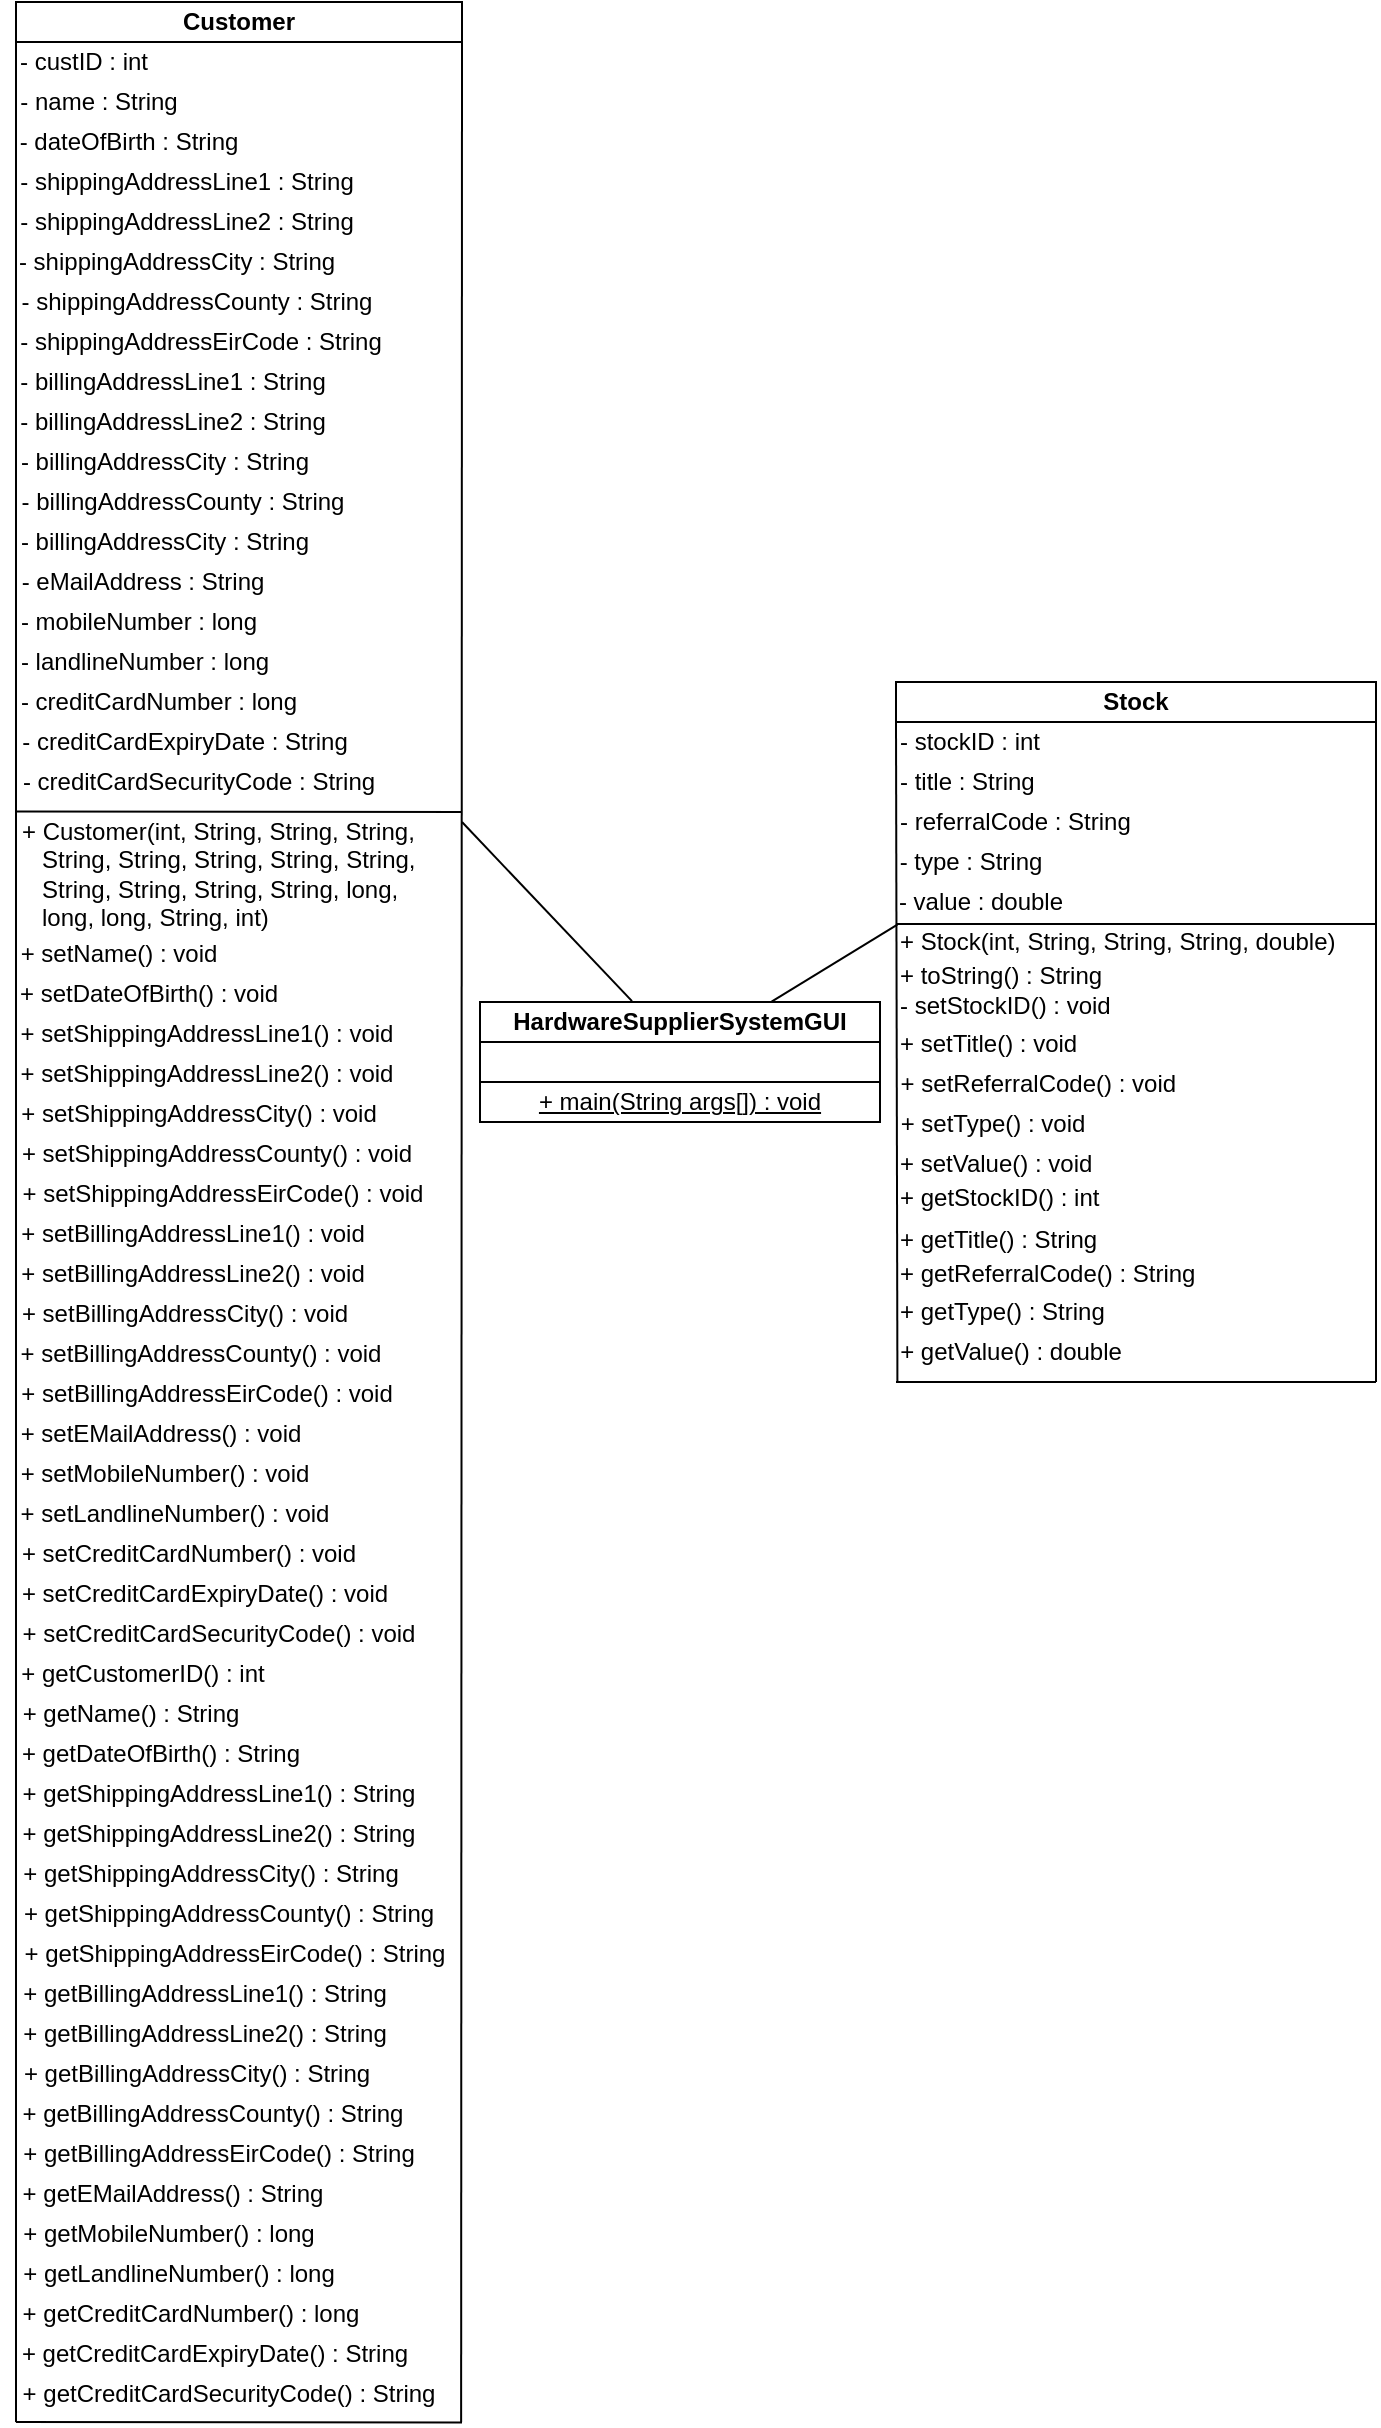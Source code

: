 <mxfile version="12.9.13" type="device"><diagram id="C5RBs43oDa-KdzZeNtuy" name="Page-1"><mxGraphModel dx="74" dy="131" grid="1" gridSize="10" guides="1" tooltips="1" connect="1" arrows="1" fold="1" page="1" pageScale="1" pageWidth="827" pageHeight="1169" math="0" shadow="0"><root><mxCell id="WIyWlLk6GJQsqaUBKTNV-0"/><mxCell id="WIyWlLk6GJQsqaUBKTNV-1" parent="WIyWlLk6GJQsqaUBKTNV-0"/><mxCell id="q73geES5cwskJ7KjDaLQ-2" value="&lt;b&gt;Customer&lt;/b&gt;" style="rounded=0;whiteSpace=wrap;html=1;strokeColor=#000000;" vertex="1" parent="WIyWlLk6GJQsqaUBKTNV-1"><mxGeometry x="37" width="223" height="20" as="geometry"/></mxCell><mxCell id="q73geES5cwskJ7KjDaLQ-3" value="&lt;b&gt;Stock&lt;/b&gt;" style="rounded=0;whiteSpace=wrap;html=1;strokeColor=#000000;" vertex="1" parent="WIyWlLk6GJQsqaUBKTNV-1"><mxGeometry x="477" y="340.0" width="240" height="20" as="geometry"/></mxCell><mxCell id="q73geES5cwskJ7KjDaLQ-4" style="edgeStyle=orthogonalEdgeStyle;rounded=0;orthogonalLoop=1;jettySize=auto;html=1;exitX=0.5;exitY=1;exitDx=0;exitDy=0;" edge="1" parent="WIyWlLk6GJQsqaUBKTNV-1"><mxGeometry relative="1" as="geometry"><mxPoint x="537" y="421.0" as="sourcePoint"/><mxPoint x="537" y="421.0" as="targetPoint"/></mxGeometry></mxCell><mxCell id="q73geES5cwskJ7KjDaLQ-7" value="" style="endArrow=none;html=1;exitX=0.067;exitY=1.25;exitDx=0;exitDy=0;exitPerimeter=0;" edge="1" parent="WIyWlLk6GJQsqaUBKTNV-1" source="q73geES5cwskJ7KjDaLQ-30"><mxGeometry width="50" height="50" relative="1" as="geometry"><mxPoint x="477" y="880" as="sourcePoint"/><mxPoint x="477" y="360.0" as="targetPoint"/></mxGeometry></mxCell><mxCell id="q73geES5cwskJ7KjDaLQ-8" value="- stockID : int" style="text;html=1;align=left;verticalAlign=middle;resizable=0;points=[];autosize=1;" vertex="1" parent="WIyWlLk6GJQsqaUBKTNV-1"><mxGeometry x="477" y="360.0" width="90" height="20" as="geometry"/></mxCell><mxCell id="q73geES5cwskJ7KjDaLQ-9" value="" style="endArrow=none;html=1;" edge="1" parent="WIyWlLk6GJQsqaUBKTNV-1"><mxGeometry width="50" height="50" relative="1" as="geometry"><mxPoint x="717" y="690" as="sourcePoint"/><mxPoint x="717" y="360.0" as="targetPoint"/></mxGeometry></mxCell><mxCell id="q73geES5cwskJ7KjDaLQ-10" value="- title : String" style="text;html=1;align=left;verticalAlign=middle;resizable=0;points=[];autosize=1;" vertex="1" parent="WIyWlLk6GJQsqaUBKTNV-1"><mxGeometry x="477" y="380.0" width="80" height="20" as="geometry"/></mxCell><mxCell id="q73geES5cwskJ7KjDaLQ-11" value="- referralCode : String" style="text;html=1;align=left;verticalAlign=middle;resizable=0;points=[];autosize=1;" vertex="1" parent="WIyWlLk6GJQsqaUBKTNV-1"><mxGeometry x="477" y="400.0" width="130" height="20" as="geometry"/></mxCell><mxCell id="q73geES5cwskJ7KjDaLQ-12" value="- type : String" style="text;html=1;align=center;verticalAlign=middle;resizable=0;points=[];autosize=1;" vertex="1" parent="WIyWlLk6GJQsqaUBKTNV-1"><mxGeometry x="469" y="420.0" width="90" height="20" as="geometry"/></mxCell><mxCell id="q73geES5cwskJ7KjDaLQ-13" value="- value : double" style="text;html=1;align=center;verticalAlign=middle;resizable=0;points=[];autosize=1;" vertex="1" parent="WIyWlLk6GJQsqaUBKTNV-1"><mxGeometry x="469" y="440.0" width="100" height="20" as="geometry"/></mxCell><mxCell id="q73geES5cwskJ7KjDaLQ-14" value="" style="endArrow=none;html=1;" edge="1" parent="WIyWlLk6GJQsqaUBKTNV-1"><mxGeometry width="50" height="50" relative="1" as="geometry"><mxPoint x="477" y="461.0" as="sourcePoint"/><mxPoint x="717" y="461.0" as="targetPoint"/></mxGeometry></mxCell><mxCell id="q73geES5cwskJ7KjDaLQ-15" value="+ Stock(int, String, String, String, double)" style="text;html=1;align=left;verticalAlign=middle;resizable=0;points=[];autosize=1;" vertex="1" parent="WIyWlLk6GJQsqaUBKTNV-1"><mxGeometry x="477" y="460.0" width="230" height="20" as="geometry"/></mxCell><mxCell id="q73geES5cwskJ7KjDaLQ-18" value="- setStockID() : void" style="text;html=1;align=left;verticalAlign=middle;resizable=0;points=[];autosize=1;" vertex="1" parent="WIyWlLk6GJQsqaUBKTNV-1"><mxGeometry x="477" y="492.0" width="120" height="20" as="geometry"/></mxCell><mxCell id="q73geES5cwskJ7KjDaLQ-21" value="+ setTitle() : void" style="text;html=1;align=left;verticalAlign=middle;resizable=0;points=[];autosize=1;" vertex="1" parent="WIyWlLk6GJQsqaUBKTNV-1"><mxGeometry x="477" y="511.0" width="100" height="20" as="geometry"/></mxCell><mxCell id="q73geES5cwskJ7KjDaLQ-22" value="&amp;nbsp;+ setReferralCode() : void" style="text;html=1;align=center;verticalAlign=middle;resizable=0;points=[];autosize=1;" vertex="1" parent="WIyWlLk6GJQsqaUBKTNV-1"><mxGeometry x="466" y="531" width="160" height="20" as="geometry"/></mxCell><mxCell id="q73geES5cwskJ7KjDaLQ-23" value="&amp;nbsp; &amp;nbsp;+ setType() : void" style="text;html=1;align=center;verticalAlign=middle;resizable=0;points=[];autosize=1;" vertex="1" parent="WIyWlLk6GJQsqaUBKTNV-1"><mxGeometry x="460" y="551" width="120" height="20" as="geometry"/></mxCell><mxCell id="q73geES5cwskJ7KjDaLQ-24" value="+ setValue() : void" style="text;html=1;align=left;verticalAlign=middle;resizable=0;points=[];autosize=1;" vertex="1" parent="WIyWlLk6GJQsqaUBKTNV-1"><mxGeometry x="477" y="571" width="110" height="20" as="geometry"/></mxCell><mxCell id="q73geES5cwskJ7KjDaLQ-25" value="" style="endArrow=none;html=1;" edge="1" parent="WIyWlLk6GJQsqaUBKTNV-1"><mxGeometry width="50" height="50" relative="1" as="geometry"><mxPoint x="477.0" y="690" as="sourcePoint"/><mxPoint x="717" y="690" as="targetPoint"/></mxGeometry></mxCell><mxCell id="q73geES5cwskJ7KjDaLQ-26" value="+ getStockID() : int" style="text;html=1;align=left;verticalAlign=middle;resizable=0;points=[];autosize=1;" vertex="1" parent="WIyWlLk6GJQsqaUBKTNV-1"><mxGeometry x="477" y="588" width="120" height="20" as="geometry"/></mxCell><mxCell id="q73geES5cwskJ7KjDaLQ-27" value="&lt;span style=&quot;font-family: &amp;#34;helvetica&amp;#34; ; font-size: 12px ; font-style: normal ; font-weight: 400 ; letter-spacing: normal ; text-align: left ; text-indent: 0px ; text-transform: none ; word-spacing: 0px ; float: none ; display: inline&quot;&gt;+ getTitle() : String&lt;br&gt;&lt;/span&gt;" style="text;whiteSpace=wrap;html=1;" vertex="1" parent="WIyWlLk6GJQsqaUBKTNV-1"><mxGeometry x="477" y="605" width="110" height="30" as="geometry"/></mxCell><mxCell id="q73geES5cwskJ7KjDaLQ-28" value="+ getReferralCode() : String" style="text;html=1;align=left;verticalAlign=middle;resizable=0;points=[];autosize=1;" vertex="1" parent="WIyWlLk6GJQsqaUBKTNV-1"><mxGeometry x="477" y="626" width="160" height="20" as="geometry"/></mxCell><mxCell id="q73geES5cwskJ7KjDaLQ-29" value="+ getType() : String" style="text;html=1;align=left;verticalAlign=middle;resizable=0;points=[];autosize=1;" vertex="1" parent="WIyWlLk6GJQsqaUBKTNV-1"><mxGeometry x="477" y="645" width="120" height="20" as="geometry"/></mxCell><mxCell id="q73geES5cwskJ7KjDaLQ-30" value="+ getValue() : double" style="text;html=1;align=center;verticalAlign=middle;resizable=0;points=[];autosize=1;" vertex="1" parent="WIyWlLk6GJQsqaUBKTNV-1"><mxGeometry x="469" y="665" width="130" height="20" as="geometry"/></mxCell><mxCell id="q73geES5cwskJ7KjDaLQ-31" value="+ toString() : String" style="text;html=1;align=left;verticalAlign=middle;resizable=0;points=[];autosize=1;" vertex="1" parent="WIyWlLk6GJQsqaUBKTNV-1"><mxGeometry x="477" y="477.0" width="120" height="20" as="geometry"/></mxCell><mxCell id="q73geES5cwskJ7KjDaLQ-36" value="" style="endArrow=none;html=1;" edge="1" parent="WIyWlLk6GJQsqaUBKTNV-1"><mxGeometry width="50" height="50" relative="1" as="geometry"><mxPoint x="37" y="1210" as="sourcePoint"/><mxPoint x="37" y="20" as="targetPoint"/></mxGeometry></mxCell><mxCell id="q73geES5cwskJ7KjDaLQ-37" value="" style="endArrow=none;html=1;" edge="1" parent="WIyWlLk6GJQsqaUBKTNV-1"><mxGeometry width="50" height="50" relative="1" as="geometry"><mxPoint x="259.57" y="1210" as="sourcePoint"/><mxPoint x="260" y="20" as="targetPoint"/></mxGeometry></mxCell><mxCell id="q73geES5cwskJ7KjDaLQ-38" value="&lt;b&gt;HardwareSupplierSystemGUI&lt;/b&gt;" style="rounded=0;whiteSpace=wrap;html=1;strokeColor=#000000;fillColor=#ffffff;" vertex="1" parent="WIyWlLk6GJQsqaUBKTNV-1"><mxGeometry x="269" y="500" width="200" height="20" as="geometry"/></mxCell><mxCell id="q73geES5cwskJ7KjDaLQ-41" value="- custID : int" style="text;html=1;align=left;verticalAlign=middle;resizable=0;points=[];autosize=1;" vertex="1" parent="WIyWlLk6GJQsqaUBKTNV-1"><mxGeometry x="37" y="20" width="80" height="20" as="geometry"/></mxCell><mxCell id="q73geES5cwskJ7KjDaLQ-42" value="- name : String" style="text;html=1;align=center;verticalAlign=middle;resizable=0;points=[];autosize=1;" vertex="1" parent="WIyWlLk6GJQsqaUBKTNV-1"><mxGeometry x="33" y="40" width="90" height="20" as="geometry"/></mxCell><mxCell id="q73geES5cwskJ7KjDaLQ-43" value="- dateOfBirth : String" style="text;html=1;align=center;verticalAlign=middle;resizable=0;points=[];autosize=1;" vertex="1" parent="WIyWlLk6GJQsqaUBKTNV-1"><mxGeometry x="33" y="60" width="120" height="20" as="geometry"/></mxCell><mxCell id="q73geES5cwskJ7KjDaLQ-44" value="- shippingAddressLine1 : String" style="text;html=1;align=center;verticalAlign=middle;resizable=0;points=[];autosize=1;" vertex="1" parent="WIyWlLk6GJQsqaUBKTNV-1"><mxGeometry x="32" y="80" width="180" height="20" as="geometry"/></mxCell><mxCell id="q73geES5cwskJ7KjDaLQ-45" value="- shippingAddressLine2 : String" style="text;html=1;align=center;verticalAlign=middle;resizable=0;points=[];autosize=1;" vertex="1" parent="WIyWlLk6GJQsqaUBKTNV-1"><mxGeometry x="32" y="100" width="180" height="20" as="geometry"/></mxCell><mxCell id="q73geES5cwskJ7KjDaLQ-46" value="- shippingAddressCity : String" style="text;html=1;align=center;verticalAlign=middle;resizable=0;points=[];autosize=1;" vertex="1" parent="WIyWlLk6GJQsqaUBKTNV-1"><mxGeometry x="32" y="120" width="170" height="20" as="geometry"/></mxCell><mxCell id="q73geES5cwskJ7KjDaLQ-47" value="- shippingAddressCounty : String" style="text;html=1;align=center;verticalAlign=middle;resizable=0;points=[];autosize=1;" vertex="1" parent="WIyWlLk6GJQsqaUBKTNV-1"><mxGeometry x="32" y="140" width="190" height="20" as="geometry"/></mxCell><mxCell id="q73geES5cwskJ7KjDaLQ-48" value="- shippingAddressEirCode : String" style="text;html=1;align=center;verticalAlign=middle;resizable=0;points=[];autosize=1;" vertex="1" parent="WIyWlLk6GJQsqaUBKTNV-1"><mxGeometry x="29" y="160" width="200" height="20" as="geometry"/></mxCell><mxCell id="q73geES5cwskJ7KjDaLQ-49" value="- billingAddressLine1 : String" style="text;html=1;align=center;verticalAlign=middle;resizable=0;points=[];autosize=1;" vertex="1" parent="WIyWlLk6GJQsqaUBKTNV-1"><mxGeometry x="30" y="180" width="170" height="20" as="geometry"/></mxCell><mxCell id="q73geES5cwskJ7KjDaLQ-50" value="- billingAddressLine2 : String" style="text;html=1;align=center;verticalAlign=middle;resizable=0;points=[];autosize=1;" vertex="1" parent="WIyWlLk6GJQsqaUBKTNV-1"><mxGeometry x="30" y="200" width="170" height="20" as="geometry"/></mxCell><mxCell id="q73geES5cwskJ7KjDaLQ-51" value="- billingAddressCity : String" style="text;html=1;align=center;verticalAlign=middle;resizable=0;points=[];autosize=1;" vertex="1" parent="WIyWlLk6GJQsqaUBKTNV-1"><mxGeometry x="31" y="220" width="160" height="20" as="geometry"/></mxCell><mxCell id="q73geES5cwskJ7KjDaLQ-52" value="- billingAddressCounty : String" style="text;html=1;align=center;verticalAlign=middle;resizable=0;points=[];autosize=1;" vertex="1" parent="WIyWlLk6GJQsqaUBKTNV-1"><mxGeometry x="30" y="240" width="180" height="20" as="geometry"/></mxCell><mxCell id="q73geES5cwskJ7KjDaLQ-53" value="- billingAddressCity : String" style="text;html=1;align=center;verticalAlign=middle;resizable=0;points=[];autosize=1;" vertex="1" parent="WIyWlLk6GJQsqaUBKTNV-1"><mxGeometry x="31" y="260" width="160" height="20" as="geometry"/></mxCell><mxCell id="q73geES5cwskJ7KjDaLQ-54" value="" style="endArrow=none;html=1;exitX=-0.005;exitY=-0.021;exitDx=0;exitDy=0;exitPerimeter=0;" edge="1" parent="WIyWlLk6GJQsqaUBKTNV-1" source="q73geES5cwskJ7KjDaLQ-142"><mxGeometry width="50" height="50" relative="1" as="geometry"><mxPoint x="28" y="405" as="sourcePoint"/><mxPoint x="260" y="405" as="targetPoint"/></mxGeometry></mxCell><mxCell id="q73geES5cwskJ7KjDaLQ-58" value="- eMailAddress : String" style="text;html=1;align=center;verticalAlign=middle;resizable=0;points=[];autosize=1;" vertex="1" parent="WIyWlLk6GJQsqaUBKTNV-1"><mxGeometry x="30" y="280" width="140" height="20" as="geometry"/></mxCell><mxCell id="q73geES5cwskJ7KjDaLQ-59" value="- mobileNumber : long" style="text;html=1;align=center;verticalAlign=middle;resizable=0;points=[];autosize=1;" vertex="1" parent="WIyWlLk6GJQsqaUBKTNV-1"><mxGeometry x="33" y="300" width="130" height="20" as="geometry"/></mxCell><mxCell id="q73geES5cwskJ7KjDaLQ-62" value="- landlineNumber : long" style="text;html=1;align=center;verticalAlign=middle;resizable=0;points=[];autosize=1;" vertex="1" parent="WIyWlLk6GJQsqaUBKTNV-1"><mxGeometry x="31" y="320" width="140" height="20" as="geometry"/></mxCell><mxCell id="q73geES5cwskJ7KjDaLQ-63" value="- creditCardNumber : long" style="text;html=1;align=center;verticalAlign=middle;resizable=0;points=[];autosize=1;" vertex="1" parent="WIyWlLk6GJQsqaUBKTNV-1"><mxGeometry x="33" y="340" width="150" height="20" as="geometry"/></mxCell><mxCell id="q73geES5cwskJ7KjDaLQ-64" value="- creditCardExpiryDate : String" style="text;html=1;align=center;verticalAlign=middle;resizable=0;points=[];autosize=1;" vertex="1" parent="WIyWlLk6GJQsqaUBKTNV-1"><mxGeometry x="31" y="360" width="180" height="20" as="geometry"/></mxCell><mxCell id="q73geES5cwskJ7KjDaLQ-65" value="- creditCardSecurityCode : String" style="text;html=1;align=center;verticalAlign=middle;resizable=0;points=[];autosize=1;" vertex="1" parent="WIyWlLk6GJQsqaUBKTNV-1"><mxGeometry x="33" y="380" width="190" height="20" as="geometry"/></mxCell><mxCell id="q73geES5cwskJ7KjDaLQ-142" value="+ Customer(int, String, String, String,&lt;br&gt;&amp;nbsp; &amp;nbsp;String, String, String, String, String,&lt;br&gt;&amp;nbsp; &amp;nbsp;String, String, String, String, long,&lt;br&gt;&amp;nbsp; &amp;nbsp;long, long, String, int)" style="text;html=1;align=left;verticalAlign=middle;resizable=0;points=[];autosize=1;" vertex="1" parent="WIyWlLk6GJQsqaUBKTNV-1"><mxGeometry x="38" y="406" width="210" height="60" as="geometry"/></mxCell><mxCell id="q73geES5cwskJ7KjDaLQ-180" value="" style="rounded=0;whiteSpace=wrap;html=1;strokeColor=#000000;fillColor=#ffffff;" vertex="1" parent="WIyWlLk6GJQsqaUBKTNV-1"><mxGeometry x="269" y="520" width="200" height="20" as="geometry"/></mxCell><mxCell id="q73geES5cwskJ7KjDaLQ-181" value="&lt;u&gt;+ main(String args[]) : void&lt;/u&gt;" style="rounded=0;whiteSpace=wrap;html=1;strokeColor=#000000;fillColor=#ffffff;" vertex="1" parent="WIyWlLk6GJQsqaUBKTNV-1"><mxGeometry x="269" y="540" width="200" height="20" as="geometry"/></mxCell><mxCell id="q73geES5cwskJ7KjDaLQ-187" value="+ setName() : void" style="text;html=1;align=center;verticalAlign=middle;resizable=0;points=[];autosize=1;" vertex="1" parent="WIyWlLk6GJQsqaUBKTNV-1"><mxGeometry x="33" y="466" width="110" height="20" as="geometry"/></mxCell><mxCell id="q73geES5cwskJ7KjDaLQ-188" value="+ setDateOfBirth() : void" style="text;html=1;align=center;verticalAlign=middle;resizable=0;points=[];autosize=1;" vertex="1" parent="WIyWlLk6GJQsqaUBKTNV-1"><mxGeometry x="33" y="486" width="140" height="20" as="geometry"/></mxCell><mxCell id="q73geES5cwskJ7KjDaLQ-189" value="+ setShippingAddressLine1() : void" style="text;html=1;align=center;verticalAlign=middle;resizable=0;points=[];autosize=1;" vertex="1" parent="WIyWlLk6GJQsqaUBKTNV-1"><mxGeometry x="32" y="506" width="200" height="20" as="geometry"/></mxCell><mxCell id="q73geES5cwskJ7KjDaLQ-190" value="+ setShippingAddressLine2() : void" style="text;html=1;align=center;verticalAlign=middle;resizable=0;points=[];autosize=1;" vertex="1" parent="WIyWlLk6GJQsqaUBKTNV-1"><mxGeometry x="32" y="526" width="200" height="20" as="geometry"/></mxCell><mxCell id="q73geES5cwskJ7KjDaLQ-191" value="+ setShippingAddressCity() : void" style="text;html=1;align=center;verticalAlign=middle;resizable=0;points=[];autosize=1;" vertex="1" parent="WIyWlLk6GJQsqaUBKTNV-1"><mxGeometry x="33" y="546" width="190" height="20" as="geometry"/></mxCell><mxCell id="q73geES5cwskJ7KjDaLQ-192" value="+ setShippingAddressCounty() : void" style="text;html=1;align=center;verticalAlign=middle;resizable=0;points=[];autosize=1;" vertex="1" parent="WIyWlLk6GJQsqaUBKTNV-1"><mxGeometry x="32" y="566" width="210" height="20" as="geometry"/></mxCell><mxCell id="q73geES5cwskJ7KjDaLQ-193" value="+ setShippingAddressEirCode() : void" style="text;html=1;align=center;verticalAlign=middle;resizable=0;points=[];autosize=1;" vertex="1" parent="WIyWlLk6GJQsqaUBKTNV-1"><mxGeometry x="30" y="586" width="220" height="20" as="geometry"/></mxCell><mxCell id="q73geES5cwskJ7KjDaLQ-194" value="+&amp;nbsp;setBillingAddressLine1() : void" style="text;html=1;align=center;verticalAlign=middle;resizable=0;points=[];autosize=1;" vertex="1" parent="WIyWlLk6GJQsqaUBKTNV-1"><mxGeometry x="30" y="606" width="190" height="20" as="geometry"/></mxCell><mxCell id="q73geES5cwskJ7KjDaLQ-196" value="+&amp;nbsp;setBillingAddressLine2() : void" style="text;html=1;align=center;verticalAlign=middle;resizable=0;points=[];autosize=1;" vertex="1" parent="WIyWlLk6GJQsqaUBKTNV-1"><mxGeometry x="30" y="626" width="190" height="20" as="geometry"/></mxCell><mxCell id="q73geES5cwskJ7KjDaLQ-197" value="+&amp;nbsp;setBillingAddressCity() : void" style="text;html=1;align=center;verticalAlign=middle;resizable=0;points=[];autosize=1;" vertex="1" parent="WIyWlLk6GJQsqaUBKTNV-1"><mxGeometry x="31" y="646" width="180" height="20" as="geometry"/></mxCell><mxCell id="q73geES5cwskJ7KjDaLQ-200" value="+&amp;nbsp;setBillingAddressCounty() : void" style="text;html=1;align=center;verticalAlign=middle;resizable=0;points=[];autosize=1;" vertex="1" parent="WIyWlLk6GJQsqaUBKTNV-1"><mxGeometry x="29" y="666" width="200" height="20" as="geometry"/></mxCell><mxCell id="q73geES5cwskJ7KjDaLQ-201" value="+&amp;nbsp;setBillingAddressEirCode() : void" style="text;html=1;align=center;verticalAlign=middle;resizable=0;points=[];autosize=1;" vertex="1" parent="WIyWlLk6GJQsqaUBKTNV-1"><mxGeometry x="32" y="686" width="200" height="20" as="geometry"/></mxCell><mxCell id="q73geES5cwskJ7KjDaLQ-202" value="+&amp;nbsp;setEMailAddress() : void" style="text;html=1;align=center;verticalAlign=middle;resizable=0;points=[];autosize=1;" vertex="1" parent="WIyWlLk6GJQsqaUBKTNV-1"><mxGeometry x="29" y="706" width="160" height="20" as="geometry"/></mxCell><mxCell id="q73geES5cwskJ7KjDaLQ-203" value="+&amp;nbsp;setMobileNumber() : void" style="text;html=1;align=center;verticalAlign=middle;resizable=0;points=[];autosize=1;" vertex="1" parent="WIyWlLk6GJQsqaUBKTNV-1"><mxGeometry x="31" y="726" width="160" height="20" as="geometry"/></mxCell><mxCell id="q73geES5cwskJ7KjDaLQ-204" value="+&amp;nbsp;setLandlineNumber() : void" style="text;html=1;align=center;verticalAlign=middle;resizable=0;points=[];autosize=1;" vertex="1" parent="WIyWlLk6GJQsqaUBKTNV-1"><mxGeometry x="31" y="746" width="170" height="20" as="geometry"/></mxCell><mxCell id="q73geES5cwskJ7KjDaLQ-207" value="+ getName() : String" style="text;html=1;align=center;verticalAlign=middle;resizable=0;points=[];autosize=1;" vertex="1" parent="WIyWlLk6GJQsqaUBKTNV-1"><mxGeometry x="34" y="846" width="120" height="20" as="geometry"/></mxCell><mxCell id="q73geES5cwskJ7KjDaLQ-208" value="+ getDateOfBirth() : String" style="text;html=1;align=center;verticalAlign=middle;resizable=0;points=[];autosize=1;" vertex="1" parent="WIyWlLk6GJQsqaUBKTNV-1"><mxGeometry x="34" y="866" width="150" height="20" as="geometry"/></mxCell><mxCell id="q73geES5cwskJ7KjDaLQ-209" value="+ getShippingAddressLine1() : String" style="text;html=1;align=center;verticalAlign=middle;resizable=0;points=[];autosize=1;" vertex="1" parent="WIyWlLk6GJQsqaUBKTNV-1"><mxGeometry x="33" y="886" width="210" height="20" as="geometry"/></mxCell><mxCell id="q73geES5cwskJ7KjDaLQ-210" value="+ getShippingAddressLine2() : String" style="text;html=1;align=center;verticalAlign=middle;resizable=0;points=[];autosize=1;" vertex="1" parent="WIyWlLk6GJQsqaUBKTNV-1"><mxGeometry x="33" y="906" width="210" height="20" as="geometry"/></mxCell><mxCell id="q73geES5cwskJ7KjDaLQ-211" value="+ getShippingAddressCity() : String" style="text;html=1;align=center;verticalAlign=middle;resizable=0;points=[];autosize=1;" vertex="1" parent="WIyWlLk6GJQsqaUBKTNV-1"><mxGeometry x="34" y="926" width="200" height="20" as="geometry"/></mxCell><mxCell id="q73geES5cwskJ7KjDaLQ-212" value="+ getShippingAddressCounty() : String" style="text;html=1;align=center;verticalAlign=middle;resizable=0;points=[];autosize=1;" vertex="1" parent="WIyWlLk6GJQsqaUBKTNV-1"><mxGeometry x="33" y="946" width="220" height="20" as="geometry"/></mxCell><mxCell id="q73geES5cwskJ7KjDaLQ-213" value="+ getShippingAddressEirCode() : String" style="text;html=1;align=center;verticalAlign=middle;resizable=0;points=[];autosize=1;" vertex="1" parent="WIyWlLk6GJQsqaUBKTNV-1"><mxGeometry x="31" y="966" width="230" height="20" as="geometry"/></mxCell><mxCell id="q73geES5cwskJ7KjDaLQ-214" value="+ getBillingAddressLine1() : String" style="text;html=1;align=center;verticalAlign=middle;resizable=0;points=[];autosize=1;" vertex="1" parent="WIyWlLk6GJQsqaUBKTNV-1"><mxGeometry x="31" y="986" width="200" height="20" as="geometry"/></mxCell><mxCell id="q73geES5cwskJ7KjDaLQ-215" value="+ getBillingAddressLine2() : String" style="text;html=1;align=center;verticalAlign=middle;resizable=0;points=[];autosize=1;" vertex="1" parent="WIyWlLk6GJQsqaUBKTNV-1"><mxGeometry x="31" y="1006" width="200" height="20" as="geometry"/></mxCell><mxCell id="q73geES5cwskJ7KjDaLQ-216" value="+ getBillingAddressCity() : String" style="text;html=1;align=center;verticalAlign=middle;resizable=0;points=[];autosize=1;" vertex="1" parent="WIyWlLk6GJQsqaUBKTNV-1"><mxGeometry x="32" y="1026" width="190" height="20" as="geometry"/></mxCell><mxCell id="q73geES5cwskJ7KjDaLQ-217" value="+ getBillingAddressCounty() : String" style="text;html=1;align=center;verticalAlign=middle;resizable=0;points=[];autosize=1;" vertex="1" parent="WIyWlLk6GJQsqaUBKTNV-1"><mxGeometry x="30" y="1046" width="210" height="20" as="geometry"/></mxCell><mxCell id="q73geES5cwskJ7KjDaLQ-218" value="+ getBillingAddressEirCode() : String" style="text;html=1;align=center;verticalAlign=middle;resizable=0;points=[];autosize=1;" vertex="1" parent="WIyWlLk6GJQsqaUBKTNV-1"><mxGeometry x="33" y="1066" width="210" height="20" as="geometry"/></mxCell><mxCell id="q73geES5cwskJ7KjDaLQ-219" value="+ getEMailAddress() : String" style="text;html=1;align=center;verticalAlign=middle;resizable=0;points=[];autosize=1;" vertex="1" parent="WIyWlLk6GJQsqaUBKTNV-1"><mxGeometry x="30" y="1086" width="170" height="20" as="geometry"/></mxCell><mxCell id="q73geES5cwskJ7KjDaLQ-220" value="+ getMobileNumber() : long&amp;nbsp; &amp;nbsp;" style="text;html=1;align=center;verticalAlign=middle;resizable=0;points=[];autosize=1;" vertex="1" parent="WIyWlLk6GJQsqaUBKTNV-1"><mxGeometry x="33" y="1106" width="170" height="20" as="geometry"/></mxCell><mxCell id="q73geES5cwskJ7KjDaLQ-221" value="+ getLandlineNumber() : long&amp;nbsp; &amp;nbsp;" style="text;html=1;align=center;verticalAlign=middle;resizable=0;points=[];autosize=1;" vertex="1" parent="WIyWlLk6GJQsqaUBKTNV-1"><mxGeometry x="33" y="1126" width="180" height="20" as="geometry"/></mxCell><mxCell id="q73geES5cwskJ7KjDaLQ-222" value="+ setCreditCardNumber() : void" style="text;html=1;align=center;verticalAlign=middle;resizable=0;points=[];autosize=1;" vertex="1" parent="WIyWlLk6GJQsqaUBKTNV-1"><mxGeometry x="33" y="766" width="180" height="20" as="geometry"/></mxCell><mxCell id="q73geES5cwskJ7KjDaLQ-223" value="+ setCreditCardExpiryDate() : void" style="text;html=1;align=center;verticalAlign=middle;resizable=0;points=[];autosize=1;" vertex="1" parent="WIyWlLk6GJQsqaUBKTNV-1"><mxGeometry x="31" y="786" width="200" height="20" as="geometry"/></mxCell><mxCell id="q73geES5cwskJ7KjDaLQ-225" value="+ setCreditCardSecurityCode() : void" style="text;html=1;align=center;verticalAlign=middle;resizable=0;points=[];autosize=1;" vertex="1" parent="WIyWlLk6GJQsqaUBKTNV-1"><mxGeometry x="33" y="806" width="210" height="20" as="geometry"/></mxCell><mxCell id="q73geES5cwskJ7KjDaLQ-226" value="+ getCreditCardNumber() : long&amp;nbsp; &amp;nbsp;" style="text;html=1;align=center;verticalAlign=middle;resizable=0;points=[];autosize=1;" vertex="1" parent="WIyWlLk6GJQsqaUBKTNV-1"><mxGeometry x="34" y="1146" width="190" height="20" as="geometry"/></mxCell><mxCell id="q73geES5cwskJ7KjDaLQ-227" value="+ getCreditCardExpiryDate() : String" style="text;html=1;align=center;verticalAlign=middle;resizable=0;points=[];autosize=1;" vertex="1" parent="WIyWlLk6GJQsqaUBKTNV-1"><mxGeometry x="31" y="1166" width="210" height="20" as="geometry"/></mxCell><mxCell id="q73geES5cwskJ7KjDaLQ-228" value="+ getCreditCardSecurityCode() : String" style="text;html=1;align=center;verticalAlign=middle;resizable=0;points=[];autosize=1;" vertex="1" parent="WIyWlLk6GJQsqaUBKTNV-1"><mxGeometry x="33" y="1186" width="220" height="20" as="geometry"/></mxCell><mxCell id="q73geES5cwskJ7KjDaLQ-229" value="+ getCustomerID() : int" style="text;html=1;align=center;verticalAlign=middle;resizable=0;points=[];autosize=1;" vertex="1" parent="WIyWlLk6GJQsqaUBKTNV-1"><mxGeometry x="30" y="826" width="140" height="20" as="geometry"/></mxCell><mxCell id="q73geES5cwskJ7KjDaLQ-236" value="" style="endArrow=none;html=1;exitX=-0.005;exitY=-0.021;exitDx=0;exitDy=0;exitPerimeter=0;" edge="1" parent="WIyWlLk6GJQsqaUBKTNV-1"><mxGeometry width="50" height="50" relative="1" as="geometry"><mxPoint x="36.95" y="1210" as="sourcePoint"/><mxPoint x="260" y="1210.26" as="targetPoint"/></mxGeometry></mxCell><mxCell id="q73geES5cwskJ7KjDaLQ-237" value="" style="endArrow=none;html=1;exitX=0.729;exitY=-0.01;exitDx=0;exitDy=0;exitPerimeter=0;entryX=0.087;entryY=1.067;entryDx=0;entryDy=0;entryPerimeter=0;" edge="1" parent="WIyWlLk6GJQsqaUBKTNV-1" source="q73geES5cwskJ7KjDaLQ-38" target="q73geES5cwskJ7KjDaLQ-13"><mxGeometry width="50" height="50" relative="1" as="geometry"><mxPoint x="410" y="497" as="sourcePoint"/><mxPoint x="477" y="460" as="targetPoint"/></mxGeometry></mxCell><mxCell id="q73geES5cwskJ7KjDaLQ-238" value="" style="endArrow=none;html=1;entryX=0.38;entryY=-0.021;entryDx=0;entryDy=0;entryPerimeter=0;" edge="1" parent="WIyWlLk6GJQsqaUBKTNV-1" target="q73geES5cwskJ7KjDaLQ-38"><mxGeometry width="50" height="50" relative="1" as="geometry"><mxPoint x="260" y="410" as="sourcePoint"/><mxPoint x="310" y="400" as="targetPoint"/></mxGeometry></mxCell></root></mxGraphModel></diagram></mxfile>